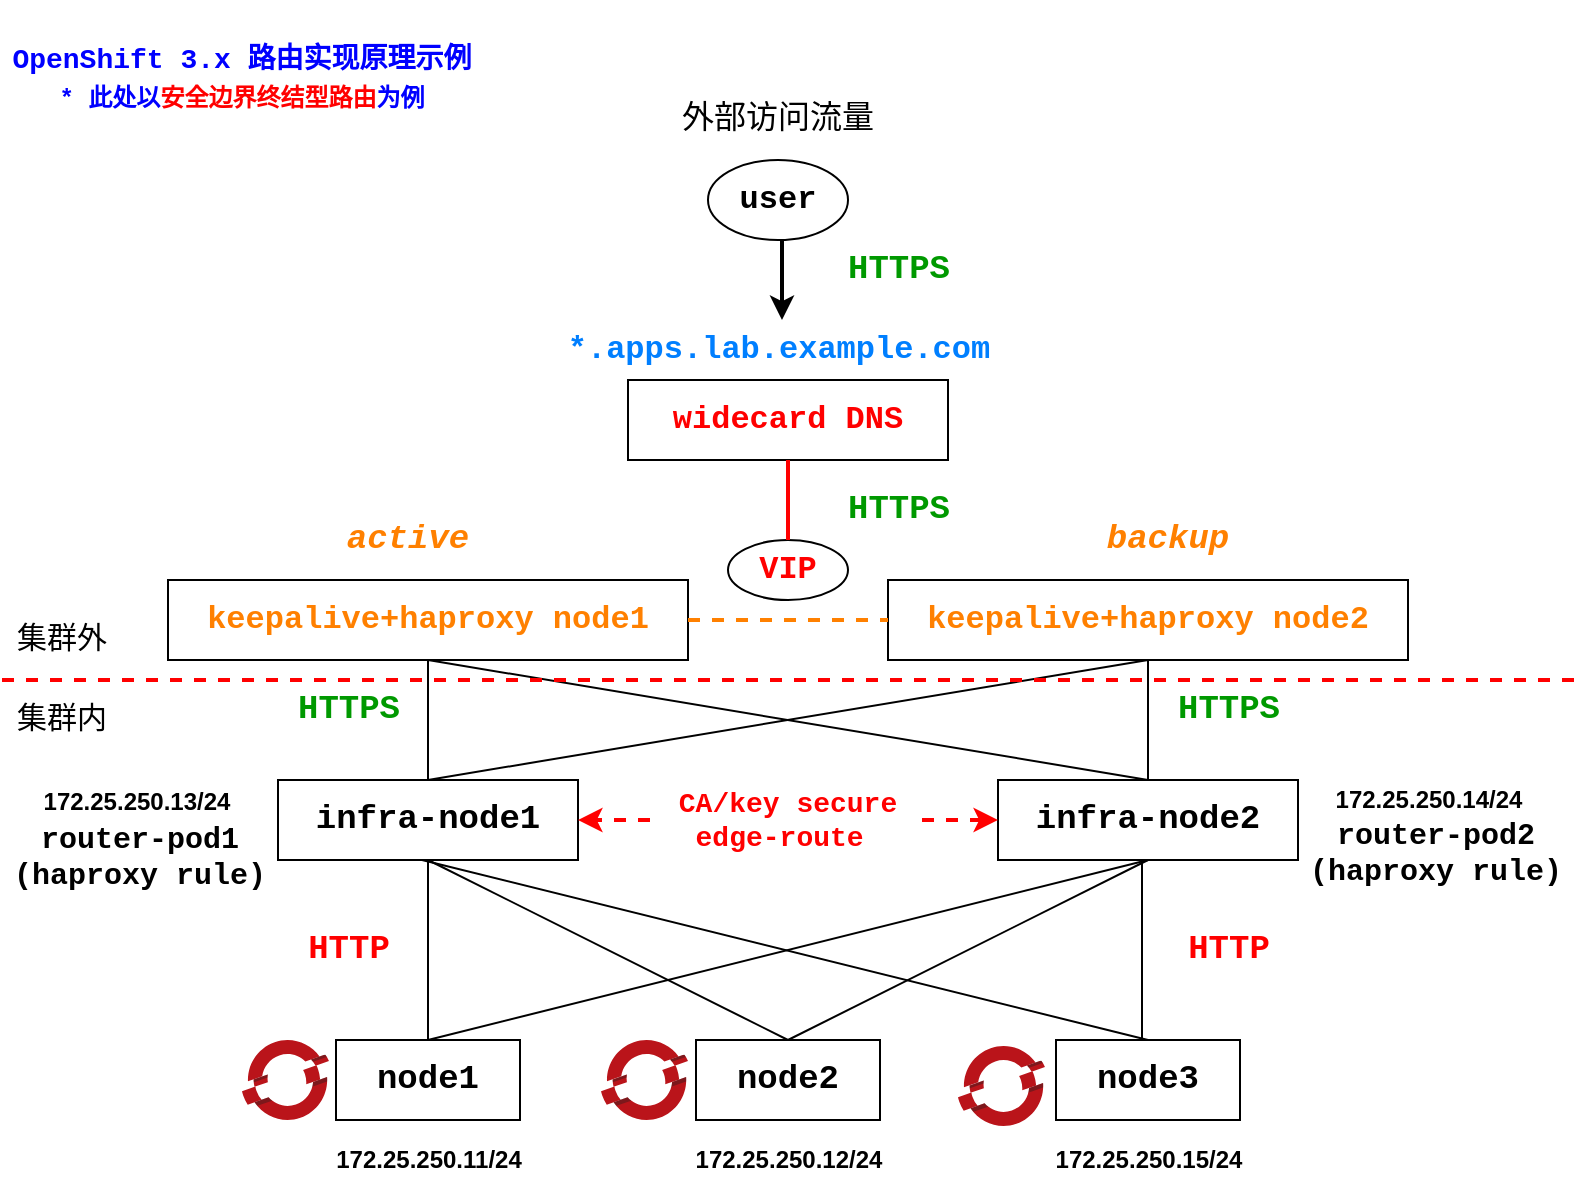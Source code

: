 <mxfile version="14.5.1" type="device"><diagram id="2R6tSuK_J8-T5IRAGcE8" name="第 1 页"><mxGraphModel dx="1038" dy="607" grid="1" gridSize="10" guides="1" tooltips="1" connect="1" arrows="1" fold="1" page="1" pageScale="1" pageWidth="1200" pageHeight="1920" math="0" shadow="0"><root><mxCell id="0"/><mxCell id="1" parent="0"/><mxCell id="opFGuyJztI1ouKCS7AOX-1" value="&lt;font style=&quot;font-size: 16px&quot; face=&quot;Courier New&quot; color=&quot;#ff8000&quot;&gt;&lt;b&gt;keepalive+haproxy node1&lt;/b&gt;&lt;/font&gt;" style="rounded=0;whiteSpace=wrap;html=1;" vertex="1" parent="1"><mxGeometry x="283" y="380" width="260" height="40" as="geometry"/></mxCell><mxCell id="opFGuyJztI1ouKCS7AOX-2" value="&lt;p&gt;&lt;font face=&quot;Courier New&quot; style=&quot;font-size: 16px&quot; color=&quot;#ff8000&quot;&gt;&lt;b&gt;keepalive+haproxy node2&lt;/b&gt;&lt;/font&gt;&lt;/p&gt;" style="rounded=0;whiteSpace=wrap;html=1;strokeWidth=1;" vertex="1" parent="1"><mxGeometry x="643" y="380" width="260" height="40" as="geometry"/></mxCell><mxCell id="opFGuyJztI1ouKCS7AOX-9" value="" style="endArrow=none;dashed=1;html=1;fontFamily=Courier New;fontSize=16;exitX=1;exitY=0.5;exitDx=0;exitDy=0;entryX=0;entryY=0.5;entryDx=0;entryDy=0;strokeWidth=2;strokeColor=#FF8000;" edge="1" parent="1" source="opFGuyJztI1ouKCS7AOX-1" target="opFGuyJztI1ouKCS7AOX-2"><mxGeometry width="50" height="50" relative="1" as="geometry"><mxPoint x="563" y="320" as="sourcePoint"/><mxPoint x="613" y="270" as="targetPoint"/></mxGeometry></mxCell><mxCell id="opFGuyJztI1ouKCS7AOX-11" value="&lt;b&gt;&lt;font color=&quot;#ff0000&quot;&gt;widecard DNS&lt;/font&gt;&lt;/b&gt;" style="rounded=0;whiteSpace=wrap;html=1;strokeWidth=1;fontFamily=Courier New;fontSize=16;" vertex="1" parent="1"><mxGeometry x="513" y="280" width="160" height="40" as="geometry"/></mxCell><mxCell id="opFGuyJztI1ouKCS7AOX-12" value="VIP" style="ellipse;whiteSpace=wrap;html=1;strokeWidth=1;fontFamily=Courier New;fontSize=16;fontStyle=1;fontColor=#FF0000;" vertex="1" parent="1"><mxGeometry x="563" y="360" width="60" height="30" as="geometry"/></mxCell><mxCell id="opFGuyJztI1ouKCS7AOX-13" value="" style="endArrow=none;html=1;strokeWidth=2;fontFamily=Courier New;fontSize=16;entryX=0.5;entryY=1;entryDx=0;entryDy=0;exitX=0.5;exitY=0;exitDx=0;exitDy=0;labelBackgroundColor=#ffffff;fontColor=#FF0000;strokeColor=#FF0000;" edge="1" parent="1" source="opFGuyJztI1ouKCS7AOX-12" target="opFGuyJztI1ouKCS7AOX-11"><mxGeometry width="50" height="50" relative="1" as="geometry"><mxPoint x="633" y="400" as="sourcePoint"/><mxPoint x="683" y="350" as="targetPoint"/></mxGeometry></mxCell><mxCell id="opFGuyJztI1ouKCS7AOX-17" value="user" style="ellipse;whiteSpace=wrap;html=1;strokeWidth=1;fontFamily=Courier New;fontSize=16;fontStyle=1" vertex="1" parent="1"><mxGeometry x="553" y="170" width="70" height="40" as="geometry"/></mxCell><mxCell id="opFGuyJztI1ouKCS7AOX-18" value="&lt;font color=&quot;#007fff&quot;&gt;*.apps.lab.example.com&lt;/font&gt;" style="text;html=1;strokeColor=none;fillColor=none;align=center;verticalAlign=middle;whiteSpace=wrap;rounded=0;fontFamily=Courier New;fontSize=16;fontColor=#000000;fontStyle=1" vertex="1" parent="1"><mxGeometry x="475.5" y="250" width="225" height="30" as="geometry"/></mxCell><mxCell id="opFGuyJztI1ouKCS7AOX-22" value="&lt;span&gt;外部访问流量&lt;/span&gt;" style="text;html=1;strokeColor=none;fillColor=none;align=center;verticalAlign=middle;whiteSpace=wrap;rounded=0;fontFamily=Courier New;fontSize=16;fontColor=#000000;fontStyle=0" vertex="1" parent="1"><mxGeometry x="528" y="130" width="120" height="40" as="geometry"/></mxCell><mxCell id="opFGuyJztI1ouKCS7AOX-23" value="HTTPS" style="text;html=1;align=center;verticalAlign=middle;resizable=0;points=[];autosize=1;fontSize=17;fontFamily=Courier New;fontStyle=1;fontColor=#009900;" vertex="1" parent="1"><mxGeometry x="613" y="210" width="70" height="30" as="geometry"/></mxCell><mxCell id="opFGuyJztI1ouKCS7AOX-24" value="HTTPS" style="text;html=1;align=center;verticalAlign=middle;resizable=0;points=[];autosize=1;fontSize=17;fontFamily=Courier New;fontStyle=1;fontColor=#009900;" vertex="1" parent="1"><mxGeometry x="613" y="330" width="70" height="30" as="geometry"/></mxCell><mxCell id="opFGuyJztI1ouKCS7AOX-25" value="active" style="text;html=1;strokeColor=none;fillColor=none;align=center;verticalAlign=middle;whiteSpace=wrap;rounded=0;fontFamily=Courier New;fontSize=17;fontStyle=3;fontColor=#FF8000;" vertex="1" parent="1"><mxGeometry x="383" y="350" width="40" height="20" as="geometry"/></mxCell><mxCell id="opFGuyJztI1ouKCS7AOX-26" value="backup" style="text;html=1;strokeColor=none;fillColor=none;align=center;verticalAlign=middle;whiteSpace=wrap;rounded=0;fontFamily=Courier New;fontSize=17;fontStyle=3;fontColor=#FF8000;" vertex="1" parent="1"><mxGeometry x="763" y="350" width="40" height="20" as="geometry"/></mxCell><mxCell id="opFGuyJztI1ouKCS7AOX-29" value="Text" style="text;html=1;strokeColor=none;fillColor=none;align=center;verticalAlign=middle;whiteSpace=wrap;rounded=0;fontFamily=Courier New;fontSize=17;fontColor=#FFFFFF;" vertex="1" parent="1"><mxGeometry x="633" y="460" width="40" height="20" as="geometry"/></mxCell><mxCell id="opFGuyJztI1ouKCS7AOX-30" value="infra-node1" style="text;html=1;align=center;verticalAlign=middle;whiteSpace=wrap;rounded=0;fontFamily=Courier New;fontSize=17;strokeColor=#000000;fontStyle=1" vertex="1" parent="1"><mxGeometry x="338" y="480" width="150" height="40" as="geometry"/></mxCell><mxCell id="opFGuyJztI1ouKCS7AOX-31" value="infra-node2" style="text;html=1;align=center;verticalAlign=middle;whiteSpace=wrap;rounded=0;fontFamily=Courier New;fontSize=17;strokeColor=#000000;fontStyle=1" vertex="1" parent="1"><mxGeometry x="698" y="480" width="150" height="40" as="geometry"/></mxCell><mxCell id="opFGuyJztI1ouKCS7AOX-38" value="HTTPS" style="text;html=1;align=center;verticalAlign=middle;resizable=0;points=[];autosize=1;fontSize=17;fontFamily=Courier New;fontStyle=1;fontColor=#009900;" vertex="1" parent="1"><mxGeometry x="338" y="430" width="70" height="30" as="geometry"/></mxCell><mxCell id="opFGuyJztI1ouKCS7AOX-39" value="HTTPS" style="text;html=1;align=center;verticalAlign=middle;resizable=0;points=[];autosize=1;fontSize=17;fontFamily=Courier New;fontStyle=1;fontColor=#009900;" vertex="1" parent="1"><mxGeometry x="778" y="430" width="70" height="30" as="geometry"/></mxCell><mxCell id="opFGuyJztI1ouKCS7AOX-41" value="node1" style="text;html=1;fillColor=none;align=center;verticalAlign=middle;whiteSpace=wrap;rounded=0;fontFamily=Courier New;fontSize=17;fontColor=#000000;fontStyle=1;labelBorderColor=none;strokeColor=#000000;" vertex="1" parent="1"><mxGeometry x="367" y="610" width="92" height="40" as="geometry"/></mxCell><mxCell id="opFGuyJztI1ouKCS7AOX-42" value="node2" style="text;html=1;fillColor=none;align=center;verticalAlign=middle;whiteSpace=wrap;rounded=0;fontFamily=Courier New;fontSize=17;fontColor=#000000;fontStyle=1;labelBorderColor=none;strokeColor=#000000;" vertex="1" parent="1"><mxGeometry x="547" y="610" width="92" height="40" as="geometry"/></mxCell><mxCell id="opFGuyJztI1ouKCS7AOX-43" value="node3" style="text;html=1;fillColor=none;align=center;verticalAlign=middle;whiteSpace=wrap;rounded=0;fontFamily=Courier New;fontSize=17;fontColor=#000000;fontStyle=1;labelBorderColor=none;strokeColor=#000000;" vertex="1" parent="1"><mxGeometry x="727" y="610" width="92" height="40" as="geometry"/></mxCell><mxCell id="opFGuyJztI1ouKCS7AOX-55" value="" style="endArrow=none;html=1;labelBackgroundColor=#ffffff;strokeWidth=1;fontFamily=Courier New;fontSize=17;fontColor=#000000;exitX=0.5;exitY=1;exitDx=0;exitDy=0;entryX=0.5;entryY=0;entryDx=0;entryDy=0;" edge="1" parent="1" source="opFGuyJztI1ouKCS7AOX-1" target="opFGuyJztI1ouKCS7AOX-30"><mxGeometry width="50" height="50" relative="1" as="geometry"><mxPoint x="640" y="600" as="sourcePoint"/><mxPoint x="690" y="550" as="targetPoint"/></mxGeometry></mxCell><mxCell id="opFGuyJztI1ouKCS7AOX-56" value="" style="endArrow=none;html=1;labelBackgroundColor=#ffffff;strokeWidth=1;fontFamily=Courier New;fontSize=17;fontColor=#000000;exitX=0.5;exitY=1;exitDx=0;exitDy=0;entryX=0.5;entryY=0;entryDx=0;entryDy=0;" edge="1" parent="1" source="opFGuyJztI1ouKCS7AOX-1" target="opFGuyJztI1ouKCS7AOX-31"><mxGeometry width="50" height="50" relative="1" as="geometry"><mxPoint x="640" y="600" as="sourcePoint"/><mxPoint x="690" y="550" as="targetPoint"/></mxGeometry></mxCell><mxCell id="opFGuyJztI1ouKCS7AOX-57" value="" style="endArrow=none;html=1;labelBackgroundColor=#ffffff;strokeWidth=1;fontFamily=Courier New;fontSize=17;fontColor=#000000;entryX=0.5;entryY=1;entryDx=0;entryDy=0;exitX=0.5;exitY=0;exitDx=0;exitDy=0;" edge="1" parent="1" source="opFGuyJztI1ouKCS7AOX-31" target="opFGuyJztI1ouKCS7AOX-2"><mxGeometry width="50" height="50" relative="1" as="geometry"><mxPoint x="640" y="600" as="sourcePoint"/><mxPoint x="690" y="550" as="targetPoint"/></mxGeometry></mxCell><mxCell id="opFGuyJztI1ouKCS7AOX-58" value="" style="endArrow=none;html=1;labelBackgroundColor=#ffffff;strokeWidth=1;fontFamily=Courier New;fontSize=17;fontColor=#000000;entryX=0.5;entryY=1;entryDx=0;entryDy=0;exitX=0.5;exitY=0;exitDx=0;exitDy=0;" edge="1" parent="1" source="opFGuyJztI1ouKCS7AOX-30" target="opFGuyJztI1ouKCS7AOX-2"><mxGeometry width="50" height="50" relative="1" as="geometry"><mxPoint x="640" y="600" as="sourcePoint"/><mxPoint x="690" y="550" as="targetPoint"/></mxGeometry></mxCell><mxCell id="opFGuyJztI1ouKCS7AOX-59" value="" style="endArrow=none;html=1;labelBackgroundColor=#ffffff;strokeWidth=1;fontFamily=Courier New;fontSize=17;fontColor=#000000;entryX=0.5;entryY=1;entryDx=0;entryDy=0;exitX=0.5;exitY=0;exitDx=0;exitDy=0;" edge="1" parent="1" source="opFGuyJztI1ouKCS7AOX-41" target="opFGuyJztI1ouKCS7AOX-30"><mxGeometry width="50" height="50" relative="1" as="geometry"><mxPoint x="640" y="600" as="sourcePoint"/><mxPoint x="690" y="550" as="targetPoint"/></mxGeometry></mxCell><mxCell id="opFGuyJztI1ouKCS7AOX-60" value="" style="endArrow=none;html=1;labelBackgroundColor=#ffffff;strokeWidth=1;fontFamily=Courier New;fontSize=17;fontColor=#000000;exitX=0.5;exitY=1;exitDx=0;exitDy=0;entryX=0.5;entryY=0;entryDx=0;entryDy=0;" edge="1" parent="1" source="opFGuyJztI1ouKCS7AOX-30" target="opFGuyJztI1ouKCS7AOX-42"><mxGeometry width="50" height="50" relative="1" as="geometry"><mxPoint x="640" y="600" as="sourcePoint"/><mxPoint x="690" y="550" as="targetPoint"/></mxGeometry></mxCell><mxCell id="opFGuyJztI1ouKCS7AOX-61" value="" style="endArrow=none;html=1;labelBackgroundColor=#ffffff;strokeWidth=1;fontFamily=Courier New;fontSize=17;fontColor=#000000;entryX=0.5;entryY=0;entryDx=0;entryDy=0;" edge="1" parent="1" target="opFGuyJztI1ouKCS7AOX-43"><mxGeometry width="50" height="50" relative="1" as="geometry"><mxPoint x="410" y="520" as="sourcePoint"/><mxPoint x="690" y="550" as="targetPoint"/></mxGeometry></mxCell><mxCell id="opFGuyJztI1ouKCS7AOX-62" value="" style="endArrow=none;html=1;labelBackgroundColor=#ffffff;strokeWidth=1;fontFamily=Courier New;fontSize=17;fontColor=#000000;entryX=0.5;entryY=1;entryDx=0;entryDy=0;exitX=0.5;exitY=0;exitDx=0;exitDy=0;" edge="1" parent="1" source="opFGuyJztI1ouKCS7AOX-41" target="opFGuyJztI1ouKCS7AOX-31"><mxGeometry width="50" height="50" relative="1" as="geometry"><mxPoint x="640" y="600" as="sourcePoint"/><mxPoint x="690" y="550" as="targetPoint"/></mxGeometry></mxCell><mxCell id="opFGuyJztI1ouKCS7AOX-63" value="" style="endArrow=none;html=1;labelBackgroundColor=#ffffff;strokeWidth=1;fontFamily=Courier New;fontSize=17;fontColor=#000000;entryX=0.5;entryY=1;entryDx=0;entryDy=0;exitX=0.5;exitY=0;exitDx=0;exitDy=0;" edge="1" parent="1" source="opFGuyJztI1ouKCS7AOX-42" target="opFGuyJztI1ouKCS7AOX-31"><mxGeometry width="50" height="50" relative="1" as="geometry"><mxPoint x="640" y="600" as="sourcePoint"/><mxPoint x="690" y="550" as="targetPoint"/></mxGeometry></mxCell><mxCell id="opFGuyJztI1ouKCS7AOX-64" value="" style="endArrow=none;html=1;labelBackgroundColor=#ffffff;strokeWidth=1;fontFamily=Courier New;fontSize=17;fontColor=#000000;" edge="1" parent="1"><mxGeometry width="50" height="50" relative="1" as="geometry"><mxPoint x="770" y="610" as="sourcePoint"/><mxPoint x="770" y="520" as="targetPoint"/></mxGeometry></mxCell><mxCell id="opFGuyJztI1ouKCS7AOX-67" value="HTTP" style="text;html=1;align=center;verticalAlign=middle;resizable=0;points=[];autosize=1;fontSize=17;fontFamily=Courier New;fontStyle=1;fontColor=#FF0000;" vertex="1" parent="1"><mxGeometry x="783" y="550" width="60" height="30" as="geometry"/></mxCell><mxCell id="opFGuyJztI1ouKCS7AOX-68" value="HTTP" style="text;html=1;align=center;verticalAlign=middle;resizable=0;points=[];autosize=1;fontSize=17;fontFamily=Courier New;fontStyle=1;fontColor=#FF0000;" vertex="1" parent="1"><mxGeometry x="343" y="550" width="60" height="30" as="geometry"/></mxCell><mxCell id="opFGuyJztI1ouKCS7AOX-69" value="172.25.250.13/24" style="text;html=1;strokeColor=none;fillColor=none;align=center;verticalAlign=middle;whiteSpace=wrap;rounded=0;fontFamily=Helvetica;fontSize=12;fontStyle=1" vertex="1" parent="1"><mxGeometry x="209.5" y="481" width="114.5" height="20" as="geometry"/></mxCell><mxCell id="opFGuyJztI1ouKCS7AOX-70" value="172.25.250.14/24" style="text;html=1;strokeColor=none;fillColor=none;align=center;verticalAlign=middle;whiteSpace=wrap;rounded=0;fontFamily=Helvetica;fontSize=12;fontStyle=1" vertex="1" parent="1"><mxGeometry x="856" y="480" width="114.5" height="20" as="geometry"/></mxCell><mxCell id="opFGuyJztI1ouKCS7AOX-71" value="172.25.250.11/24" style="text;html=1;strokeColor=none;fillColor=none;align=center;verticalAlign=middle;whiteSpace=wrap;rounded=0;fontFamily=Helvetica;fontSize=12;fontStyle=1" vertex="1" parent="1"><mxGeometry x="355.75" y="660" width="114.5" height="20" as="geometry"/></mxCell><mxCell id="opFGuyJztI1ouKCS7AOX-72" value="172.25.250.12/24" style="text;html=1;strokeColor=none;fillColor=none;align=center;verticalAlign=middle;whiteSpace=wrap;rounded=0;fontFamily=Helvetica;fontSize=12;fontStyle=1" vertex="1" parent="1"><mxGeometry x="535.75" y="660" width="114.5" height="20" as="geometry"/></mxCell><mxCell id="opFGuyJztI1ouKCS7AOX-73" value="172.25.250.15/24" style="text;html=1;strokeColor=none;fillColor=none;align=center;verticalAlign=middle;whiteSpace=wrap;rounded=0;fontFamily=Helvetica;fontSize=12;fontStyle=1" vertex="1" parent="1"><mxGeometry x="715.75" y="660" width="114.5" height="20" as="geometry"/></mxCell><mxCell id="opFGuyJztI1ouKCS7AOX-74" value="&lt;font style=&quot;font-size: 15px&quot;&gt;router-pod1&lt;br style=&quot;font-size: 15px&quot;&gt;(haproxy rule)&lt;br style=&quot;font-size: 15px&quot;&gt;&lt;/font&gt;" style="text;html=1;strokeColor=none;fillColor=none;align=center;verticalAlign=middle;whiteSpace=wrap;rounded=0;fontFamily=Courier New;fontSize=15;fontColor=#000000;fontStyle=1" vertex="1" parent="1"><mxGeometry x="200" y="494" width="138" height="50" as="geometry"/></mxCell><mxCell id="opFGuyJztI1ouKCS7AOX-75" value="&lt;font style=&quot;font-size: 15px&quot;&gt;router-pod2&lt;br style=&quot;font-size: 15px&quot;&gt;(haproxy rule)&lt;br style=&quot;font-size: 15px&quot;&gt;&lt;/font&gt;" style="text;html=1;strokeColor=none;fillColor=none;align=center;verticalAlign=middle;whiteSpace=wrap;rounded=0;fontFamily=Courier New;fontSize=15;fontColor=#000000;fontStyle=1" vertex="1" parent="1"><mxGeometry x="848.25" y="492" width="138" height="50" as="geometry"/></mxCell><mxCell id="opFGuyJztI1ouKCS7AOX-78" value="CA/key secure edge-route&amp;nbsp;" style="text;html=1;strokeColor=none;fillColor=none;align=center;verticalAlign=middle;whiteSpace=wrap;rounded=0;fontFamily=Courier New;fontSize=14;fontStyle=1;fontColor=#FF0000;" vertex="1" parent="1"><mxGeometry x="524" y="480" width="138" height="40" as="geometry"/></mxCell><mxCell id="opFGuyJztI1ouKCS7AOX-79" value="" style="endArrow=classic;html=1;labelBackgroundColor=#ffffff;strokeWidth=2;fontFamily=Courier New;fontSize=14;fontColor=#FF0000;entryX=0;entryY=0.5;entryDx=0;entryDy=0;strokeColor=#FF0000;dashed=1;" edge="1" parent="1" target="opFGuyJztI1ouKCS7AOX-31"><mxGeometry width="50" height="50" relative="1" as="geometry"><mxPoint x="660" y="500" as="sourcePoint"/><mxPoint x="710" y="450" as="targetPoint"/></mxGeometry></mxCell><mxCell id="opFGuyJztI1ouKCS7AOX-81" value="" style="endArrow=classic;html=1;dashed=1;labelBackgroundColor=#ffffff;strokeColor=#FF0000;strokeWidth=2;fontFamily=Courier New;fontSize=14;fontColor=#FF0000;entryX=1;entryY=0.5;entryDx=0;entryDy=0;exitX=0;exitY=0.5;exitDx=0;exitDy=0;" edge="1" parent="1" source="opFGuyJztI1ouKCS7AOX-78" target="opFGuyJztI1ouKCS7AOX-30"><mxGeometry width="50" height="50" relative="1" as="geometry"><mxPoint x="610" y="460" as="sourcePoint"/><mxPoint x="660" y="410" as="targetPoint"/></mxGeometry></mxCell><mxCell id="opFGuyJztI1ouKCS7AOX-82" value="" style="aspect=fixed;html=1;points=[];align=center;image;fontSize=12;image=img/lib/mscae/OpenShift.svg;strokeColor=#000000;strokeWidth=1;fillColor=#FF66FF;" vertex="1" parent="1"><mxGeometry x="320" y="610" width="43.48" height="40" as="geometry"/></mxCell><mxCell id="opFGuyJztI1ouKCS7AOX-83" value="" style="aspect=fixed;html=1;points=[];align=center;image;fontSize=12;image=img/lib/mscae/OpenShift.svg;strokeColor=#000000;strokeWidth=1;fillColor=#FF66FF;" vertex="1" parent="1"><mxGeometry x="678" y="613" width="43.48" height="40" as="geometry"/></mxCell><mxCell id="opFGuyJztI1ouKCS7AOX-84" value="" style="aspect=fixed;html=1;points=[];align=center;image;fontSize=12;image=img/lib/mscae/OpenShift.svg;strokeColor=#000000;strokeWidth=1;fillColor=#FF66FF;" vertex="1" parent="1"><mxGeometry x="499.52" y="610" width="43.48" height="40" as="geometry"/></mxCell><mxCell id="opFGuyJztI1ouKCS7AOX-85" value="OpenShift 3.x 路由实现原理示例" style="text;html=1;strokeColor=none;fillColor=none;align=center;verticalAlign=middle;whiteSpace=wrap;rounded=0;fontFamily=Courier New;fontSize=14;fontStyle=1;fontColor=#0000FF;" vertex="1" parent="1"><mxGeometry x="200" y="90" width="240" height="60" as="geometry"/></mxCell><mxCell id="opFGuyJztI1ouKCS7AOX-86" value="* 此处以&lt;font color=&quot;#ff0000&quot;&gt;安全边界终结型路由&lt;/font&gt;为例" style="text;html=1;strokeColor=none;fillColor=none;align=center;verticalAlign=middle;whiteSpace=wrap;rounded=0;fontFamily=Courier New;fontSize=12;fontColor=#0000FF;fontStyle=1" vertex="1" parent="1"><mxGeometry x="223.12" y="110" width="193.75" height="60" as="geometry"/></mxCell><mxCell id="opFGuyJztI1ouKCS7AOX-95" value="" style="endArrow=classic;html=1;labelBackgroundColor=#ffffff;strokeColor=#000000;strokeWidth=2;fontFamily=Courier New;fontSize=15;fontColor=#000000;exitX=0.5;exitY=1;exitDx=0;exitDy=0;" edge="1" parent="1"><mxGeometry width="50" height="50" relative="1" as="geometry"><mxPoint x="590" y="210" as="sourcePoint"/><mxPoint x="590" y="250" as="targetPoint"/></mxGeometry></mxCell><mxCell id="opFGuyJztI1ouKCS7AOX-97" value="" style="endArrow=none;dashed=1;html=1;labelBackgroundColor=#ffffff;strokeWidth=2;fontFamily=Courier New;fontSize=15;fontColor=#000000;strokeColor=#FF0000;" edge="1" parent="1"><mxGeometry width="50" height="50" relative="1" as="geometry"><mxPoint x="200" y="430" as="sourcePoint"/><mxPoint x="990" y="430" as="targetPoint"/></mxGeometry></mxCell><mxCell id="opFGuyJztI1ouKCS7AOX-99" value="集群外" style="text;html=1;strokeColor=none;fillColor=none;align=center;verticalAlign=middle;whiteSpace=wrap;rounded=0;fontFamily=Courier New;fontSize=15;fontColor=#000000;" vertex="1" parent="1"><mxGeometry x="200" y="400" width="60" height="20" as="geometry"/></mxCell><mxCell id="opFGuyJztI1ouKCS7AOX-102" value="集群内" style="text;html=1;strokeColor=none;fillColor=none;align=center;verticalAlign=middle;whiteSpace=wrap;rounded=0;fontFamily=Courier New;fontSize=15;fontColor=#000000;" vertex="1" parent="1"><mxGeometry x="200" y="440" width="60" height="20" as="geometry"/></mxCell></root></mxGraphModel></diagram></mxfile>